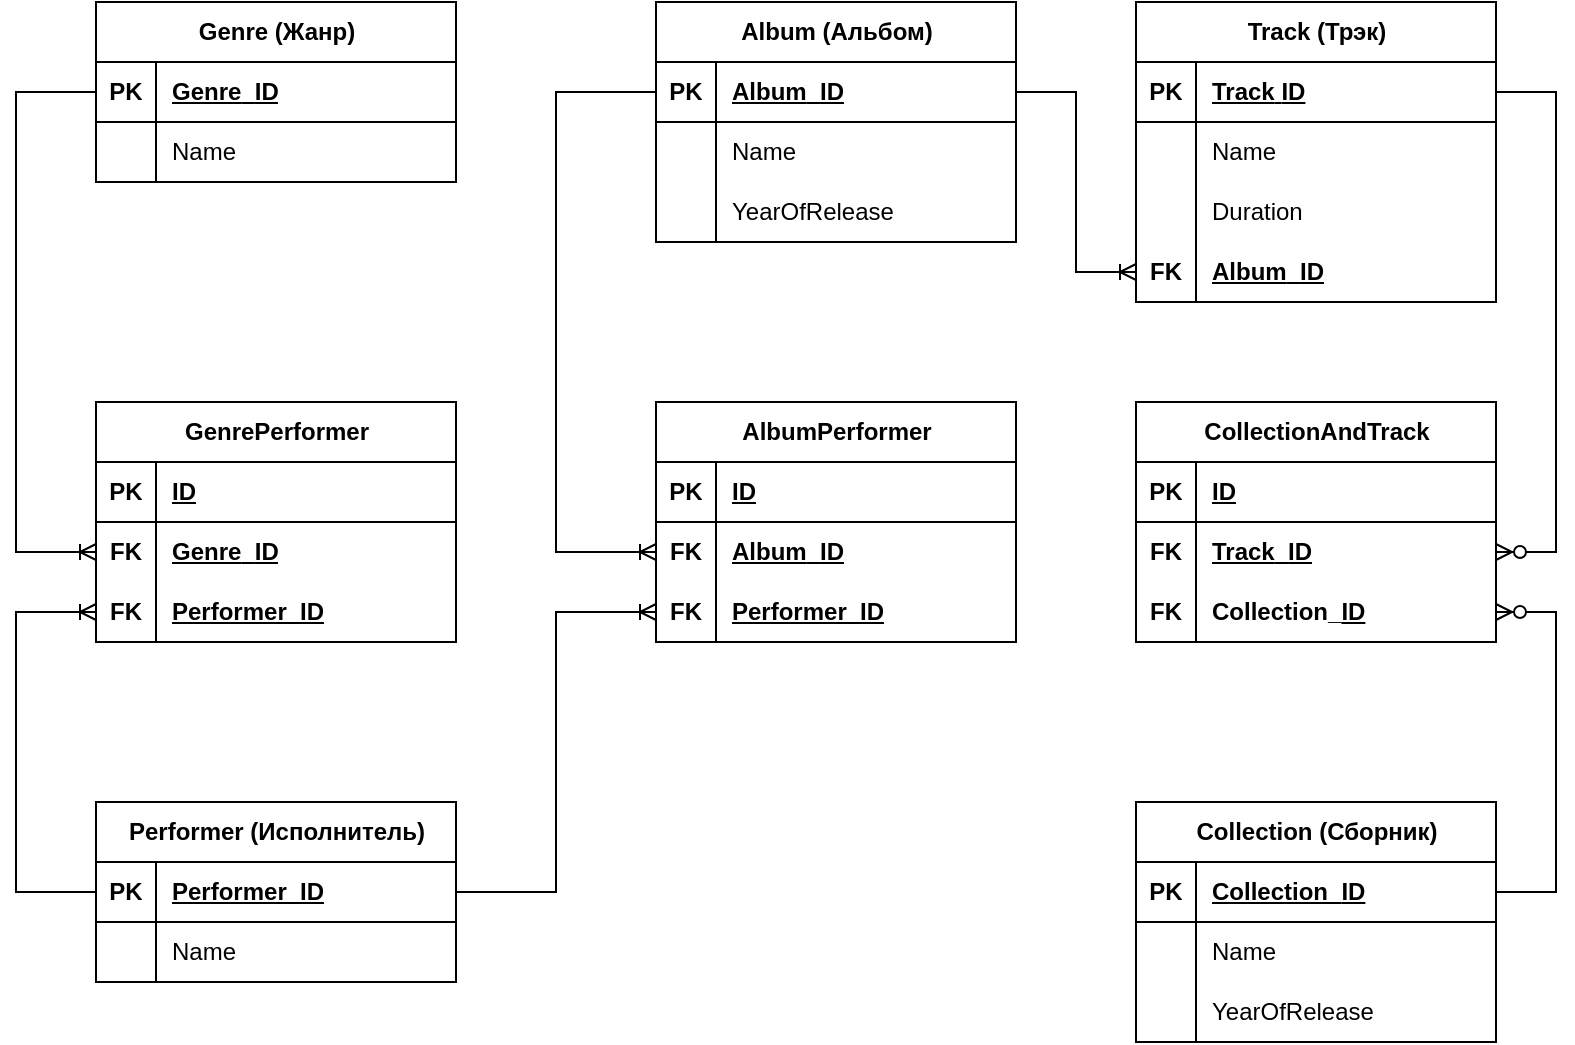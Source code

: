 <mxfile version="28.2.3">
  <diagram name="Страница — 1" id="JZxwwGBYXkmVGhj0WzC0">
    <mxGraphModel dx="1378" dy="772" grid="1" gridSize="10" guides="1" tooltips="1" connect="1" arrows="1" fold="1" page="1" pageScale="1" pageWidth="827" pageHeight="1169" math="0" shadow="0">
      <root>
        <mxCell id="0" />
        <mxCell id="1" parent="0" />
        <mxCell id="oh66TEQSNM8ofDtLwC0J-1" value="Genre (Жанр)" style="shape=table;startSize=30;container=1;collapsible=1;childLayout=tableLayout;fixedRows=1;rowLines=0;fontStyle=1;align=center;resizeLast=1;html=1;" parent="1" vertex="1">
          <mxGeometry x="80" y="80" width="180" height="90" as="geometry" />
        </mxCell>
        <mxCell id="oh66TEQSNM8ofDtLwC0J-2" value="" style="shape=tableRow;horizontal=0;startSize=0;swimlaneHead=0;swimlaneBody=0;fillColor=none;collapsible=0;dropTarget=0;points=[[0,0.5],[1,0.5]];portConstraint=eastwest;top=0;left=0;right=0;bottom=1;" parent="oh66TEQSNM8ofDtLwC0J-1" vertex="1">
          <mxGeometry y="30" width="180" height="30" as="geometry" />
        </mxCell>
        <mxCell id="oh66TEQSNM8ofDtLwC0J-3" value="PK" style="shape=partialRectangle;connectable=0;fillColor=none;top=0;left=0;bottom=0;right=0;fontStyle=1;overflow=hidden;whiteSpace=wrap;html=1;" parent="oh66TEQSNM8ofDtLwC0J-2" vertex="1">
          <mxGeometry width="30" height="30" as="geometry">
            <mxRectangle width="30" height="30" as="alternateBounds" />
          </mxGeometry>
        </mxCell>
        <mxCell id="oh66TEQSNM8ofDtLwC0J-4" value="&lt;span style=&quot;white-space-collapse: preserve;&quot; data-src-align=&quot;12:6&quot; class=&quot;aNeGP0gI0B9AV8JaHPyH&quot;&gt;&lt;span style=&quot;text-align: center; white-space: nowrap;&quot;&gt;Genre&lt;/span&gt;_&lt;/span&gt;ID" style="shape=partialRectangle;connectable=0;fillColor=none;top=0;left=0;bottom=0;right=0;align=left;spacingLeft=6;fontStyle=5;overflow=hidden;whiteSpace=wrap;html=1;" parent="oh66TEQSNM8ofDtLwC0J-2" vertex="1">
          <mxGeometry x="30" width="150" height="30" as="geometry">
            <mxRectangle width="150" height="30" as="alternateBounds" />
          </mxGeometry>
        </mxCell>
        <mxCell id="oh66TEQSNM8ofDtLwC0J-5" value="" style="shape=tableRow;horizontal=0;startSize=0;swimlaneHead=0;swimlaneBody=0;fillColor=none;collapsible=0;dropTarget=0;points=[[0,0.5],[1,0.5]];portConstraint=eastwest;top=0;left=0;right=0;bottom=0;" parent="oh66TEQSNM8ofDtLwC0J-1" vertex="1">
          <mxGeometry y="60" width="180" height="30" as="geometry" />
        </mxCell>
        <mxCell id="oh66TEQSNM8ofDtLwC0J-6" value="" style="shape=partialRectangle;connectable=0;fillColor=none;top=0;left=0;bottom=0;right=0;editable=1;overflow=hidden;whiteSpace=wrap;html=1;" parent="oh66TEQSNM8ofDtLwC0J-5" vertex="1">
          <mxGeometry width="30" height="30" as="geometry">
            <mxRectangle width="30" height="30" as="alternateBounds" />
          </mxGeometry>
        </mxCell>
        <mxCell id="oh66TEQSNM8ofDtLwC0J-7" value="Name" style="shape=partialRectangle;connectable=0;fillColor=none;top=0;left=0;bottom=0;right=0;align=left;spacingLeft=6;overflow=hidden;whiteSpace=wrap;html=1;" parent="oh66TEQSNM8ofDtLwC0J-5" vertex="1">
          <mxGeometry x="30" width="150" height="30" as="geometry">
            <mxRectangle width="150" height="30" as="alternateBounds" />
          </mxGeometry>
        </mxCell>
        <mxCell id="oh66TEQSNM8ofDtLwC0J-14" value="Performer (Исполнитель)" style="shape=table;startSize=30;container=1;collapsible=1;childLayout=tableLayout;fixedRows=1;rowLines=0;fontStyle=1;align=center;resizeLast=1;html=1;" parent="1" vertex="1">
          <mxGeometry x="80" y="480" width="180" height="90" as="geometry" />
        </mxCell>
        <mxCell id="oh66TEQSNM8ofDtLwC0J-15" value="" style="shape=tableRow;horizontal=0;startSize=0;swimlaneHead=0;swimlaneBody=0;fillColor=none;collapsible=0;dropTarget=0;points=[[0,0.5],[1,0.5]];portConstraint=eastwest;top=0;left=0;right=0;bottom=1;" parent="oh66TEQSNM8ofDtLwC0J-14" vertex="1">
          <mxGeometry y="30" width="180" height="30" as="geometry" />
        </mxCell>
        <mxCell id="oh66TEQSNM8ofDtLwC0J-16" value="PK" style="shape=partialRectangle;connectable=0;fillColor=none;top=0;left=0;bottom=0;right=0;fontStyle=1;overflow=hidden;whiteSpace=wrap;html=1;" parent="oh66TEQSNM8ofDtLwC0J-15" vertex="1">
          <mxGeometry width="30" height="30" as="geometry">
            <mxRectangle width="30" height="30" as="alternateBounds" />
          </mxGeometry>
        </mxCell>
        <mxCell id="oh66TEQSNM8ofDtLwC0J-17" value="Performer_ID" style="shape=partialRectangle;connectable=0;fillColor=none;top=0;left=0;bottom=0;right=0;align=left;spacingLeft=6;fontStyle=5;overflow=hidden;whiteSpace=wrap;html=1;" parent="oh66TEQSNM8ofDtLwC0J-15" vertex="1">
          <mxGeometry x="30" width="150" height="30" as="geometry">
            <mxRectangle width="150" height="30" as="alternateBounds" />
          </mxGeometry>
        </mxCell>
        <mxCell id="oh66TEQSNM8ofDtLwC0J-18" value="" style="shape=tableRow;horizontal=0;startSize=0;swimlaneHead=0;swimlaneBody=0;fillColor=none;collapsible=0;dropTarget=0;points=[[0,0.5],[1,0.5]];portConstraint=eastwest;top=0;left=0;right=0;bottom=0;" parent="oh66TEQSNM8ofDtLwC0J-14" vertex="1">
          <mxGeometry y="60" width="180" height="30" as="geometry" />
        </mxCell>
        <mxCell id="oh66TEQSNM8ofDtLwC0J-19" value="" style="shape=partialRectangle;connectable=0;fillColor=none;top=0;left=0;bottom=0;right=0;editable=1;overflow=hidden;whiteSpace=wrap;html=1;" parent="oh66TEQSNM8ofDtLwC0J-18" vertex="1">
          <mxGeometry width="30" height="30" as="geometry">
            <mxRectangle width="30" height="30" as="alternateBounds" />
          </mxGeometry>
        </mxCell>
        <mxCell id="oh66TEQSNM8ofDtLwC0J-20" value="Name" style="shape=partialRectangle;connectable=0;fillColor=none;top=0;left=0;bottom=0;right=0;align=left;spacingLeft=6;overflow=hidden;whiteSpace=wrap;html=1;" parent="oh66TEQSNM8ofDtLwC0J-18" vertex="1">
          <mxGeometry x="30" width="150" height="30" as="geometry">
            <mxRectangle width="150" height="30" as="alternateBounds" />
          </mxGeometry>
        </mxCell>
        <mxCell id="oh66TEQSNM8ofDtLwC0J-25" value="Аlbum (Альбом)" style="shape=table;startSize=30;container=1;collapsible=1;childLayout=tableLayout;fixedRows=1;rowLines=0;fontStyle=1;align=center;resizeLast=1;html=1;" parent="1" vertex="1">
          <mxGeometry x="360" y="80" width="180" height="120" as="geometry" />
        </mxCell>
        <mxCell id="oh66TEQSNM8ofDtLwC0J-26" value="" style="shape=tableRow;horizontal=0;startSize=0;swimlaneHead=0;swimlaneBody=0;fillColor=none;collapsible=0;dropTarget=0;points=[[0,0.5],[1,0.5]];portConstraint=eastwest;top=0;left=0;right=0;bottom=1;" parent="oh66TEQSNM8ofDtLwC0J-25" vertex="1">
          <mxGeometry y="30" width="180" height="30" as="geometry" />
        </mxCell>
        <mxCell id="oh66TEQSNM8ofDtLwC0J-27" value="PK" style="shape=partialRectangle;connectable=0;fillColor=none;top=0;left=0;bottom=0;right=0;fontStyle=1;overflow=hidden;whiteSpace=wrap;html=1;" parent="oh66TEQSNM8ofDtLwC0J-26" vertex="1">
          <mxGeometry width="30" height="30" as="geometry">
            <mxRectangle width="30" height="30" as="alternateBounds" />
          </mxGeometry>
        </mxCell>
        <mxCell id="oh66TEQSNM8ofDtLwC0J-28" value="&lt;span style=&quot;white-space-collapse: preserve;&quot; data-src-align=&quot;12:6&quot; class=&quot;aNeGP0gI0B9AV8JaHPyH&quot;&gt;&lt;span style=&quot;text-align: center; white-space: nowrap;&quot;&gt;Album&lt;/span&gt;_&lt;/span&gt;ID" style="shape=partialRectangle;connectable=0;fillColor=none;top=0;left=0;bottom=0;right=0;align=left;spacingLeft=6;fontStyle=5;overflow=hidden;whiteSpace=wrap;html=1;" parent="oh66TEQSNM8ofDtLwC0J-26" vertex="1">
          <mxGeometry x="30" width="150" height="30" as="geometry">
            <mxRectangle width="150" height="30" as="alternateBounds" />
          </mxGeometry>
        </mxCell>
        <mxCell id="oh66TEQSNM8ofDtLwC0J-29" value="" style="shape=tableRow;horizontal=0;startSize=0;swimlaneHead=0;swimlaneBody=0;fillColor=none;collapsible=0;dropTarget=0;points=[[0,0.5],[1,0.5]];portConstraint=eastwest;top=0;left=0;right=0;bottom=0;" parent="oh66TEQSNM8ofDtLwC0J-25" vertex="1">
          <mxGeometry y="60" width="180" height="30" as="geometry" />
        </mxCell>
        <mxCell id="oh66TEQSNM8ofDtLwC0J-30" value="" style="shape=partialRectangle;connectable=0;fillColor=none;top=0;left=0;bottom=0;right=0;editable=1;overflow=hidden;whiteSpace=wrap;html=1;" parent="oh66TEQSNM8ofDtLwC0J-29" vertex="1">
          <mxGeometry width="30" height="30" as="geometry">
            <mxRectangle width="30" height="30" as="alternateBounds" />
          </mxGeometry>
        </mxCell>
        <mxCell id="oh66TEQSNM8ofDtLwC0J-31" value="Name" style="shape=partialRectangle;connectable=0;fillColor=none;top=0;left=0;bottom=0;right=0;align=left;spacingLeft=6;overflow=hidden;whiteSpace=wrap;html=1;" parent="oh66TEQSNM8ofDtLwC0J-29" vertex="1">
          <mxGeometry x="30" width="150" height="30" as="geometry">
            <mxRectangle width="150" height="30" as="alternateBounds" />
          </mxGeometry>
        </mxCell>
        <mxCell id="oh66TEQSNM8ofDtLwC0J-42" value="" style="shape=tableRow;horizontal=0;startSize=0;swimlaneHead=0;swimlaneBody=0;fillColor=none;collapsible=0;dropTarget=0;points=[[0,0.5],[1,0.5]];portConstraint=eastwest;top=0;left=0;right=0;bottom=0;" parent="oh66TEQSNM8ofDtLwC0J-25" vertex="1">
          <mxGeometry y="90" width="180" height="30" as="geometry" />
        </mxCell>
        <mxCell id="oh66TEQSNM8ofDtLwC0J-43" value="" style="shape=partialRectangle;connectable=0;fillColor=none;top=0;left=0;bottom=0;right=0;editable=1;overflow=hidden;whiteSpace=wrap;html=1;" parent="oh66TEQSNM8ofDtLwC0J-42" vertex="1">
          <mxGeometry width="30" height="30" as="geometry">
            <mxRectangle width="30" height="30" as="alternateBounds" />
          </mxGeometry>
        </mxCell>
        <mxCell id="oh66TEQSNM8ofDtLwC0J-44" value="YearOfRelease" style="shape=partialRectangle;connectable=0;fillColor=none;top=0;left=0;bottom=0;right=0;align=left;spacingLeft=6;overflow=hidden;whiteSpace=wrap;html=1;" parent="oh66TEQSNM8ofDtLwC0J-42" vertex="1">
          <mxGeometry x="30" width="150" height="30" as="geometry">
            <mxRectangle width="150" height="30" as="alternateBounds" />
          </mxGeometry>
        </mxCell>
        <mxCell id="oh66TEQSNM8ofDtLwC0J-32" value="&lt;span style=&quot;white-space: pre-wrap;&quot; data-src-align=&quot;0:4&quot; class=&quot;aNeGP0gI0B9AV8JaHPyH&quot;&gt;Track&lt;/span&gt;&amp;nbsp;(Трэк)" style="shape=table;startSize=30;container=1;collapsible=1;childLayout=tableLayout;fixedRows=1;rowLines=0;fontStyle=1;align=center;resizeLast=1;html=1;" parent="1" vertex="1">
          <mxGeometry x="600" y="80" width="180" height="150" as="geometry" />
        </mxCell>
        <mxCell id="oh66TEQSNM8ofDtLwC0J-33" value="" style="shape=tableRow;horizontal=0;startSize=0;swimlaneHead=0;swimlaneBody=0;fillColor=none;collapsible=0;dropTarget=0;points=[[0,0.5],[1,0.5]];portConstraint=eastwest;top=0;left=0;right=0;bottom=1;" parent="oh66TEQSNM8ofDtLwC0J-32" vertex="1">
          <mxGeometry y="30" width="180" height="30" as="geometry" />
        </mxCell>
        <mxCell id="oh66TEQSNM8ofDtLwC0J-34" value="PK" style="shape=partialRectangle;connectable=0;fillColor=none;top=0;left=0;bottom=0;right=0;fontStyle=1;overflow=hidden;whiteSpace=wrap;html=1;" parent="oh66TEQSNM8ofDtLwC0J-33" vertex="1">
          <mxGeometry width="30" height="30" as="geometry">
            <mxRectangle width="30" height="30" as="alternateBounds" />
          </mxGeometry>
        </mxCell>
        <mxCell id="oh66TEQSNM8ofDtLwC0J-35" value="&lt;span style=&quot;text-align: center; white-space-collapse: preserve;&quot; data-src-align=&quot;0:4&quot; class=&quot;aNeGP0gI0B9AV8JaHPyH&quot;&gt;Track&lt;/span&gt;&lt;span style=&quot;text-align: center; text-wrap-mode: nowrap;&quot;&gt;&amp;nbsp;&lt;/span&gt;ID" style="shape=partialRectangle;connectable=0;fillColor=none;top=0;left=0;bottom=0;right=0;align=left;spacingLeft=6;fontStyle=5;overflow=hidden;whiteSpace=wrap;html=1;" parent="oh66TEQSNM8ofDtLwC0J-33" vertex="1">
          <mxGeometry x="30" width="150" height="30" as="geometry">
            <mxRectangle width="150" height="30" as="alternateBounds" />
          </mxGeometry>
        </mxCell>
        <mxCell id="oh66TEQSNM8ofDtLwC0J-36" value="" style="shape=tableRow;horizontal=0;startSize=0;swimlaneHead=0;swimlaneBody=0;fillColor=none;collapsible=0;dropTarget=0;points=[[0,0.5],[1,0.5]];portConstraint=eastwest;top=0;left=0;right=0;bottom=0;" parent="oh66TEQSNM8ofDtLwC0J-32" vertex="1">
          <mxGeometry y="60" width="180" height="30" as="geometry" />
        </mxCell>
        <mxCell id="oh66TEQSNM8ofDtLwC0J-37" value="" style="shape=partialRectangle;connectable=0;fillColor=none;top=0;left=0;bottom=0;right=0;editable=1;overflow=hidden;whiteSpace=wrap;html=1;" parent="oh66TEQSNM8ofDtLwC0J-36" vertex="1">
          <mxGeometry width="30" height="30" as="geometry">
            <mxRectangle width="30" height="30" as="alternateBounds" />
          </mxGeometry>
        </mxCell>
        <mxCell id="oh66TEQSNM8ofDtLwC0J-38" value="Name" style="shape=partialRectangle;connectable=0;fillColor=none;top=0;left=0;bottom=0;right=0;align=left;spacingLeft=6;overflow=hidden;whiteSpace=wrap;html=1;" parent="oh66TEQSNM8ofDtLwC0J-36" vertex="1">
          <mxGeometry x="30" width="150" height="30" as="geometry">
            <mxRectangle width="150" height="30" as="alternateBounds" />
          </mxGeometry>
        </mxCell>
        <mxCell id="oh66TEQSNM8ofDtLwC0J-39" value="" style="shape=tableRow;horizontal=0;startSize=0;swimlaneHead=0;swimlaneBody=0;fillColor=none;collapsible=0;dropTarget=0;points=[[0,0.5],[1,0.5]];portConstraint=eastwest;top=0;left=0;right=0;bottom=0;" parent="oh66TEQSNM8ofDtLwC0J-32" vertex="1">
          <mxGeometry y="90" width="180" height="30" as="geometry" />
        </mxCell>
        <mxCell id="oh66TEQSNM8ofDtLwC0J-40" value="" style="shape=partialRectangle;connectable=0;fillColor=none;top=0;left=0;bottom=0;right=0;editable=1;overflow=hidden;whiteSpace=wrap;html=1;" parent="oh66TEQSNM8ofDtLwC0J-39" vertex="1">
          <mxGeometry width="30" height="30" as="geometry">
            <mxRectangle width="30" height="30" as="alternateBounds" />
          </mxGeometry>
        </mxCell>
        <mxCell id="oh66TEQSNM8ofDtLwC0J-41" value="&lt;div style=&quot;text-align: center;&quot;&gt;&lt;span style=&quot;background-color: transparent; text-wrap-mode: nowrap;&quot;&gt;Duration&lt;/span&gt;&lt;/div&gt;" style="shape=partialRectangle;connectable=0;fillColor=none;top=0;left=0;bottom=0;right=0;align=left;spacingLeft=6;overflow=hidden;whiteSpace=wrap;html=1;" parent="oh66TEQSNM8ofDtLwC0J-39" vertex="1">
          <mxGeometry x="30" width="150" height="30" as="geometry">
            <mxRectangle width="150" height="30" as="alternateBounds" />
          </mxGeometry>
        </mxCell>
        <mxCell id="oh66TEQSNM8ofDtLwC0J-48" value="" style="shape=tableRow;horizontal=0;startSize=0;swimlaneHead=0;swimlaneBody=0;fillColor=none;collapsible=0;dropTarget=0;points=[[0,0.5],[1,0.5]];portConstraint=eastwest;top=0;left=0;right=0;bottom=0;" parent="oh66TEQSNM8ofDtLwC0J-32" vertex="1">
          <mxGeometry y="120" width="180" height="30" as="geometry" />
        </mxCell>
        <mxCell id="oh66TEQSNM8ofDtLwC0J-49" value="&lt;span style=&quot;font-weight: 700;&quot;&gt;FK&lt;/span&gt;" style="shape=partialRectangle;connectable=0;fillColor=none;top=0;left=0;bottom=0;right=0;editable=1;overflow=hidden;whiteSpace=wrap;html=1;" parent="oh66TEQSNM8ofDtLwC0J-48" vertex="1">
          <mxGeometry width="30" height="30" as="geometry">
            <mxRectangle width="30" height="30" as="alternateBounds" />
          </mxGeometry>
        </mxCell>
        <mxCell id="oh66TEQSNM8ofDtLwC0J-50" value="&lt;u&gt;&lt;span style=&quot;font-weight: 700; white-space-collapse: preserve;&quot; data-src-align=&quot;12:6&quot; class=&quot;aNeGP0gI0B9AV8JaHPyH&quot;&gt;&lt;span style=&quot;text-align: center; white-space: nowrap;&quot;&gt;Album&lt;/span&gt;_&lt;/span&gt;&lt;span style=&quot;font-weight: 700;&quot;&gt;ID&lt;/span&gt;&lt;/u&gt;" style="shape=partialRectangle;connectable=0;fillColor=none;top=0;left=0;bottom=0;right=0;align=left;spacingLeft=6;overflow=hidden;whiteSpace=wrap;html=1;" parent="oh66TEQSNM8ofDtLwC0J-48" vertex="1">
          <mxGeometry x="30" width="150" height="30" as="geometry">
            <mxRectangle width="150" height="30" as="alternateBounds" />
          </mxGeometry>
        </mxCell>
        <mxCell id="oh66TEQSNM8ofDtLwC0J-52" value="" style="edgeStyle=elbowEdgeStyle;fontSize=12;html=1;endArrow=ERoneToMany;rounded=0;entryX=0;entryY=0.5;entryDx=0;entryDy=0;exitX=0;exitY=0.5;exitDx=0;exitDy=0;" parent="1" source="oh66TEQSNM8ofDtLwC0J-2" target="oh66TEQSNM8ofDtLwC0J-59" edge="1">
          <mxGeometry width="100" height="100" relative="1" as="geometry">
            <mxPoint x="20" y="130" as="sourcePoint" />
            <mxPoint x="20" y="390" as="targetPoint" />
            <Array as="points">
              <mxPoint x="40" y="255" />
            </Array>
          </mxGeometry>
        </mxCell>
        <mxCell id="oh66TEQSNM8ofDtLwC0J-54" value="" style="edgeStyle=elbowEdgeStyle;fontSize=12;html=1;endArrow=ERoneToMany;rounded=0;exitX=1;exitY=0.5;exitDx=0;exitDy=0;entryX=0;entryY=0.5;entryDx=0;entryDy=0;" parent="1" source="oh66TEQSNM8ofDtLwC0J-15" target="oh66TEQSNM8ofDtLwC0J-73" edge="1">
          <mxGeometry width="100" height="100" relative="1" as="geometry">
            <mxPoint x="240" y="630" as="sourcePoint" />
            <mxPoint x="340" y="530" as="targetPoint" />
          </mxGeometry>
        </mxCell>
        <mxCell id="oh66TEQSNM8ofDtLwC0J-55" value="GenrePerformer" style="shape=table;startSize=30;container=1;collapsible=1;childLayout=tableLayout;fixedRows=1;rowLines=0;fontStyle=1;align=center;resizeLast=1;html=1;" parent="1" vertex="1">
          <mxGeometry x="80" y="280" width="180" height="120" as="geometry" />
        </mxCell>
        <mxCell id="oh66TEQSNM8ofDtLwC0J-56" value="" style="shape=tableRow;horizontal=0;startSize=0;swimlaneHead=0;swimlaneBody=0;fillColor=none;collapsible=0;dropTarget=0;points=[[0,0.5],[1,0.5]];portConstraint=eastwest;top=0;left=0;right=0;bottom=1;" parent="oh66TEQSNM8ofDtLwC0J-55" vertex="1">
          <mxGeometry y="30" width="180" height="30" as="geometry" />
        </mxCell>
        <mxCell id="oh66TEQSNM8ofDtLwC0J-57" value="PK" style="shape=partialRectangle;connectable=0;fillColor=none;top=0;left=0;bottom=0;right=0;fontStyle=1;overflow=hidden;whiteSpace=wrap;html=1;" parent="oh66TEQSNM8ofDtLwC0J-56" vertex="1">
          <mxGeometry width="30" height="30" as="geometry">
            <mxRectangle width="30" height="30" as="alternateBounds" />
          </mxGeometry>
        </mxCell>
        <mxCell id="oh66TEQSNM8ofDtLwC0J-58" value="ID" style="shape=partialRectangle;connectable=0;fillColor=none;top=0;left=0;bottom=0;right=0;align=left;spacingLeft=6;fontStyle=5;overflow=hidden;whiteSpace=wrap;html=1;" parent="oh66TEQSNM8ofDtLwC0J-56" vertex="1">
          <mxGeometry x="30" width="150" height="30" as="geometry">
            <mxRectangle width="150" height="30" as="alternateBounds" />
          </mxGeometry>
        </mxCell>
        <mxCell id="oh66TEQSNM8ofDtLwC0J-59" value="" style="shape=tableRow;horizontal=0;startSize=0;swimlaneHead=0;swimlaneBody=0;fillColor=none;collapsible=0;dropTarget=0;points=[[0,0.5],[1,0.5]];portConstraint=eastwest;top=0;left=0;right=0;bottom=0;" parent="oh66TEQSNM8ofDtLwC0J-55" vertex="1">
          <mxGeometry y="60" width="180" height="30" as="geometry" />
        </mxCell>
        <mxCell id="oh66TEQSNM8ofDtLwC0J-60" value="&lt;span style=&quot;font-weight: 700;&quot;&gt;FK&lt;/span&gt;" style="shape=partialRectangle;connectable=0;fillColor=none;top=0;left=0;bottom=0;right=0;editable=1;overflow=hidden;whiteSpace=wrap;html=1;" parent="oh66TEQSNM8ofDtLwC0J-59" vertex="1">
          <mxGeometry width="30" height="30" as="geometry">
            <mxRectangle width="30" height="30" as="alternateBounds" />
          </mxGeometry>
        </mxCell>
        <mxCell id="oh66TEQSNM8ofDtLwC0J-61" value="&lt;u&gt;&lt;span style=&quot;font-weight: 700; white-space-collapse: preserve;&quot; data-src-align=&quot;12:6&quot; class=&quot;aNeGP0gI0B9AV8JaHPyH&quot;&gt;&lt;span style=&quot;text-align: center; white-space: nowrap;&quot;&gt;Genre&lt;/span&gt;_&lt;/span&gt;&lt;span style=&quot;font-weight: 700;&quot;&gt;ID&lt;/span&gt;&lt;/u&gt;" style="shape=partialRectangle;connectable=0;fillColor=none;top=0;left=0;bottom=0;right=0;align=left;spacingLeft=6;overflow=hidden;whiteSpace=wrap;html=1;" parent="oh66TEQSNM8ofDtLwC0J-59" vertex="1">
          <mxGeometry x="30" width="150" height="30" as="geometry">
            <mxRectangle width="150" height="30" as="alternateBounds" />
          </mxGeometry>
        </mxCell>
        <mxCell id="oh66TEQSNM8ofDtLwC0J-62" value="" style="shape=tableRow;horizontal=0;startSize=0;swimlaneHead=0;swimlaneBody=0;fillColor=none;collapsible=0;dropTarget=0;points=[[0,0.5],[1,0.5]];portConstraint=eastwest;top=0;left=0;right=0;bottom=0;" parent="oh66TEQSNM8ofDtLwC0J-55" vertex="1">
          <mxGeometry y="90" width="180" height="30" as="geometry" />
        </mxCell>
        <mxCell id="oh66TEQSNM8ofDtLwC0J-63" value="&lt;span style=&quot;font-weight: 700;&quot;&gt;FK&lt;/span&gt;" style="shape=partialRectangle;connectable=0;fillColor=none;top=0;left=0;bottom=0;right=0;editable=1;overflow=hidden;whiteSpace=wrap;html=1;" parent="oh66TEQSNM8ofDtLwC0J-62" vertex="1">
          <mxGeometry width="30" height="30" as="geometry">
            <mxRectangle width="30" height="30" as="alternateBounds" />
          </mxGeometry>
        </mxCell>
        <mxCell id="oh66TEQSNM8ofDtLwC0J-64" value="&lt;span style=&quot;font-weight: 700; text-decoration-line: underline;&quot;&gt;Performer_ID&lt;/span&gt;" style="shape=partialRectangle;connectable=0;fillColor=none;top=0;left=0;bottom=0;right=0;align=left;spacingLeft=6;overflow=hidden;whiteSpace=wrap;html=1;" parent="oh66TEQSNM8ofDtLwC0J-62" vertex="1">
          <mxGeometry x="30" width="150" height="30" as="geometry">
            <mxRectangle width="150" height="30" as="alternateBounds" />
          </mxGeometry>
        </mxCell>
        <mxCell id="oh66TEQSNM8ofDtLwC0J-65" value="" style="edgeStyle=elbowEdgeStyle;fontSize=12;html=1;endArrow=ERoneToMany;rounded=0;exitX=0;exitY=0.5;exitDx=0;exitDy=0;entryX=0;entryY=0.5;entryDx=0;entryDy=0;" parent="1" source="oh66TEQSNM8ofDtLwC0J-15" target="oh66TEQSNM8ofDtLwC0J-62" edge="1">
          <mxGeometry width="100" height="100" relative="1" as="geometry">
            <mxPoint x="280" y="410" as="sourcePoint" />
            <mxPoint x="380" y="310" as="targetPoint" />
            <Array as="points">
              <mxPoint x="40" y="430" />
            </Array>
          </mxGeometry>
        </mxCell>
        <mxCell id="oh66TEQSNM8ofDtLwC0J-66" value="AlbumPerformer" style="shape=table;startSize=30;container=1;collapsible=1;childLayout=tableLayout;fixedRows=1;rowLines=0;fontStyle=1;align=center;resizeLast=1;html=1;" parent="1" vertex="1">
          <mxGeometry x="360" y="280" width="180" height="120" as="geometry" />
        </mxCell>
        <mxCell id="oh66TEQSNM8ofDtLwC0J-67" value="" style="shape=tableRow;horizontal=0;startSize=0;swimlaneHead=0;swimlaneBody=0;fillColor=none;collapsible=0;dropTarget=0;points=[[0,0.5],[1,0.5]];portConstraint=eastwest;top=0;left=0;right=0;bottom=1;" parent="oh66TEQSNM8ofDtLwC0J-66" vertex="1">
          <mxGeometry y="30" width="180" height="30" as="geometry" />
        </mxCell>
        <mxCell id="oh66TEQSNM8ofDtLwC0J-68" value="PK" style="shape=partialRectangle;connectable=0;fillColor=none;top=0;left=0;bottom=0;right=0;fontStyle=1;overflow=hidden;whiteSpace=wrap;html=1;" parent="oh66TEQSNM8ofDtLwC0J-67" vertex="1">
          <mxGeometry width="30" height="30" as="geometry">
            <mxRectangle width="30" height="30" as="alternateBounds" />
          </mxGeometry>
        </mxCell>
        <mxCell id="oh66TEQSNM8ofDtLwC0J-69" value="ID" style="shape=partialRectangle;connectable=0;fillColor=none;top=0;left=0;bottom=0;right=0;align=left;spacingLeft=6;fontStyle=5;overflow=hidden;whiteSpace=wrap;html=1;" parent="oh66TEQSNM8ofDtLwC0J-67" vertex="1">
          <mxGeometry x="30" width="150" height="30" as="geometry">
            <mxRectangle width="150" height="30" as="alternateBounds" />
          </mxGeometry>
        </mxCell>
        <mxCell id="oh66TEQSNM8ofDtLwC0J-70" value="" style="shape=tableRow;horizontal=0;startSize=0;swimlaneHead=0;swimlaneBody=0;fillColor=none;collapsible=0;dropTarget=0;points=[[0,0.5],[1,0.5]];portConstraint=eastwest;top=0;left=0;right=0;bottom=0;" parent="oh66TEQSNM8ofDtLwC0J-66" vertex="1">
          <mxGeometry y="60" width="180" height="30" as="geometry" />
        </mxCell>
        <mxCell id="oh66TEQSNM8ofDtLwC0J-71" value="&lt;span style=&quot;font-weight: 700;&quot;&gt;FK&lt;/span&gt;" style="shape=partialRectangle;connectable=0;fillColor=none;top=0;left=0;bottom=0;right=0;editable=1;overflow=hidden;whiteSpace=wrap;html=1;" parent="oh66TEQSNM8ofDtLwC0J-70" vertex="1">
          <mxGeometry width="30" height="30" as="geometry">
            <mxRectangle width="30" height="30" as="alternateBounds" />
          </mxGeometry>
        </mxCell>
        <mxCell id="oh66TEQSNM8ofDtLwC0J-72" value="&lt;u&gt;&lt;span style=&quot;font-weight: 700; white-space-collapse: preserve;&quot; data-src-align=&quot;12:6&quot; class=&quot;aNeGP0gI0B9AV8JaHPyH&quot;&gt;&lt;span style=&quot;text-align: center; white-space: nowrap;&quot;&gt;Album&lt;/span&gt;_&lt;/span&gt;&lt;span style=&quot;font-weight: 700;&quot;&gt;ID&lt;/span&gt;&lt;/u&gt;" style="shape=partialRectangle;connectable=0;fillColor=none;top=0;left=0;bottom=0;right=0;align=left;spacingLeft=6;overflow=hidden;whiteSpace=wrap;html=1;" parent="oh66TEQSNM8ofDtLwC0J-70" vertex="1">
          <mxGeometry x="30" width="150" height="30" as="geometry">
            <mxRectangle width="150" height="30" as="alternateBounds" />
          </mxGeometry>
        </mxCell>
        <mxCell id="oh66TEQSNM8ofDtLwC0J-73" value="" style="shape=tableRow;horizontal=0;startSize=0;swimlaneHead=0;swimlaneBody=0;fillColor=none;collapsible=0;dropTarget=0;points=[[0,0.5],[1,0.5]];portConstraint=eastwest;top=0;left=0;right=0;bottom=0;" parent="oh66TEQSNM8ofDtLwC0J-66" vertex="1">
          <mxGeometry y="90" width="180" height="30" as="geometry" />
        </mxCell>
        <mxCell id="oh66TEQSNM8ofDtLwC0J-74" value="&lt;span style=&quot;font-weight: 700;&quot;&gt;FK&lt;/span&gt;" style="shape=partialRectangle;connectable=0;fillColor=none;top=0;left=0;bottom=0;right=0;editable=1;overflow=hidden;whiteSpace=wrap;html=1;" parent="oh66TEQSNM8ofDtLwC0J-73" vertex="1">
          <mxGeometry width="30" height="30" as="geometry">
            <mxRectangle width="30" height="30" as="alternateBounds" />
          </mxGeometry>
        </mxCell>
        <mxCell id="oh66TEQSNM8ofDtLwC0J-75" value="&lt;span style=&quot;font-weight: 700; text-decoration-line: underline;&quot;&gt;Performer_ID&lt;/span&gt;" style="shape=partialRectangle;connectable=0;fillColor=none;top=0;left=0;bottom=0;right=0;align=left;spacingLeft=6;overflow=hidden;whiteSpace=wrap;html=1;" parent="oh66TEQSNM8ofDtLwC0J-73" vertex="1">
          <mxGeometry x="30" width="150" height="30" as="geometry">
            <mxRectangle width="150" height="30" as="alternateBounds" />
          </mxGeometry>
        </mxCell>
        <mxCell id="oh66TEQSNM8ofDtLwC0J-76" value="" style="edgeStyle=elbowEdgeStyle;fontSize=12;html=1;endArrow=ERoneToMany;rounded=0;exitX=0;exitY=0.5;exitDx=0;exitDy=0;entryX=0;entryY=0.5;entryDx=0;entryDy=0;" parent="1" source="oh66TEQSNM8ofDtLwC0J-26" target="oh66TEQSNM8ofDtLwC0J-70" edge="1">
          <mxGeometry width="100" height="100" relative="1" as="geometry">
            <mxPoint x="280" y="450" as="sourcePoint" />
            <mxPoint x="380" y="350" as="targetPoint" />
            <Array as="points">
              <mxPoint x="310" y="240" />
            </Array>
          </mxGeometry>
        </mxCell>
        <mxCell id="oh66TEQSNM8ofDtLwC0J-77" value="" style="edgeStyle=elbowEdgeStyle;fontSize=12;html=1;endArrow=ERoneToMany;rounded=0;exitX=1;exitY=0.5;exitDx=0;exitDy=0;entryX=0;entryY=0.5;entryDx=0;entryDy=0;" parent="1" source="oh66TEQSNM8ofDtLwC0J-26" target="oh66TEQSNM8ofDtLwC0J-48" edge="1">
          <mxGeometry width="100" height="100" relative="1" as="geometry">
            <mxPoint x="360" y="450" as="sourcePoint" />
            <mxPoint x="460" y="350" as="targetPoint" />
          </mxGeometry>
        </mxCell>
        <mxCell id="gLcpXRUaAsyXNCvBnKYy-1" value="Collection (Сборник)" style="shape=table;startSize=30;container=1;collapsible=1;childLayout=tableLayout;fixedRows=1;rowLines=0;fontStyle=1;align=center;resizeLast=1;html=1;" parent="1" vertex="1">
          <mxGeometry x="600" y="480" width="180" height="120" as="geometry" />
        </mxCell>
        <mxCell id="gLcpXRUaAsyXNCvBnKYy-2" value="" style="shape=tableRow;horizontal=0;startSize=0;swimlaneHead=0;swimlaneBody=0;fillColor=none;collapsible=0;dropTarget=0;points=[[0,0.5],[1,0.5]];portConstraint=eastwest;top=0;left=0;right=0;bottom=1;" parent="gLcpXRUaAsyXNCvBnKYy-1" vertex="1">
          <mxGeometry y="30" width="180" height="30" as="geometry" />
        </mxCell>
        <mxCell id="gLcpXRUaAsyXNCvBnKYy-3" value="PK" style="shape=partialRectangle;connectable=0;fillColor=none;top=0;left=0;bottom=0;right=0;fontStyle=1;overflow=hidden;whiteSpace=wrap;html=1;" parent="gLcpXRUaAsyXNCvBnKYy-2" vertex="1">
          <mxGeometry width="30" height="30" as="geometry">
            <mxRectangle width="30" height="30" as="alternateBounds" />
          </mxGeometry>
        </mxCell>
        <mxCell id="gLcpXRUaAsyXNCvBnKYy-4" value="&lt;span style=&quot;text-align: center; text-wrap-mode: nowrap;&quot;&gt;Collection_&lt;/span&gt;ID" style="shape=partialRectangle;connectable=0;fillColor=none;top=0;left=0;bottom=0;right=0;align=left;spacingLeft=6;fontStyle=5;overflow=hidden;whiteSpace=wrap;html=1;" parent="gLcpXRUaAsyXNCvBnKYy-2" vertex="1">
          <mxGeometry x="30" width="150" height="30" as="geometry">
            <mxRectangle width="150" height="30" as="alternateBounds" />
          </mxGeometry>
        </mxCell>
        <mxCell id="gLcpXRUaAsyXNCvBnKYy-5" value="" style="shape=tableRow;horizontal=0;startSize=0;swimlaneHead=0;swimlaneBody=0;fillColor=none;collapsible=0;dropTarget=0;points=[[0,0.5],[1,0.5]];portConstraint=eastwest;top=0;left=0;right=0;bottom=0;" parent="gLcpXRUaAsyXNCvBnKYy-1" vertex="1">
          <mxGeometry y="60" width="180" height="30" as="geometry" />
        </mxCell>
        <mxCell id="gLcpXRUaAsyXNCvBnKYy-6" value="" style="shape=partialRectangle;connectable=0;fillColor=none;top=0;left=0;bottom=0;right=0;editable=1;overflow=hidden;whiteSpace=wrap;html=1;" parent="gLcpXRUaAsyXNCvBnKYy-5" vertex="1">
          <mxGeometry width="30" height="30" as="geometry">
            <mxRectangle width="30" height="30" as="alternateBounds" />
          </mxGeometry>
        </mxCell>
        <mxCell id="gLcpXRUaAsyXNCvBnKYy-7" value="Name" style="shape=partialRectangle;connectable=0;fillColor=none;top=0;left=0;bottom=0;right=0;align=left;spacingLeft=6;overflow=hidden;whiteSpace=wrap;html=1;" parent="gLcpXRUaAsyXNCvBnKYy-5" vertex="1">
          <mxGeometry x="30" width="150" height="30" as="geometry">
            <mxRectangle width="150" height="30" as="alternateBounds" />
          </mxGeometry>
        </mxCell>
        <mxCell id="gLcpXRUaAsyXNCvBnKYy-8" value="" style="shape=tableRow;horizontal=0;startSize=0;swimlaneHead=0;swimlaneBody=0;fillColor=none;collapsible=0;dropTarget=0;points=[[0,0.5],[1,0.5]];portConstraint=eastwest;top=0;left=0;right=0;bottom=0;" parent="gLcpXRUaAsyXNCvBnKYy-1" vertex="1">
          <mxGeometry y="90" width="180" height="30" as="geometry" />
        </mxCell>
        <mxCell id="gLcpXRUaAsyXNCvBnKYy-9" value="" style="shape=partialRectangle;connectable=0;fillColor=none;top=0;left=0;bottom=0;right=0;editable=1;overflow=hidden;whiteSpace=wrap;html=1;" parent="gLcpXRUaAsyXNCvBnKYy-8" vertex="1">
          <mxGeometry width="30" height="30" as="geometry">
            <mxRectangle width="30" height="30" as="alternateBounds" />
          </mxGeometry>
        </mxCell>
        <mxCell id="gLcpXRUaAsyXNCvBnKYy-10" value="YearOfRelease" style="shape=partialRectangle;connectable=0;fillColor=none;top=0;left=0;bottom=0;right=0;align=left;spacingLeft=6;overflow=hidden;whiteSpace=wrap;html=1;" parent="gLcpXRUaAsyXNCvBnKYy-8" vertex="1">
          <mxGeometry x="30" width="150" height="30" as="geometry">
            <mxRectangle width="150" height="30" as="alternateBounds" />
          </mxGeometry>
        </mxCell>
        <mxCell id="gLcpXRUaAsyXNCvBnKYy-11" value="CollectionAndTrack" style="shape=table;startSize=30;container=1;collapsible=1;childLayout=tableLayout;fixedRows=1;rowLines=0;fontStyle=1;align=center;resizeLast=1;html=1;" parent="1" vertex="1">
          <mxGeometry x="600" y="280" width="180" height="120" as="geometry" />
        </mxCell>
        <mxCell id="gLcpXRUaAsyXNCvBnKYy-12" value="" style="shape=tableRow;horizontal=0;startSize=0;swimlaneHead=0;swimlaneBody=0;fillColor=none;collapsible=0;dropTarget=0;points=[[0,0.5],[1,0.5]];portConstraint=eastwest;top=0;left=0;right=0;bottom=1;" parent="gLcpXRUaAsyXNCvBnKYy-11" vertex="1">
          <mxGeometry y="30" width="180" height="30" as="geometry" />
        </mxCell>
        <mxCell id="gLcpXRUaAsyXNCvBnKYy-13" value="PK" style="shape=partialRectangle;connectable=0;fillColor=none;top=0;left=0;bottom=0;right=0;fontStyle=1;overflow=hidden;whiteSpace=wrap;html=1;" parent="gLcpXRUaAsyXNCvBnKYy-12" vertex="1">
          <mxGeometry width="30" height="30" as="geometry">
            <mxRectangle width="30" height="30" as="alternateBounds" />
          </mxGeometry>
        </mxCell>
        <mxCell id="gLcpXRUaAsyXNCvBnKYy-14" value="ID" style="shape=partialRectangle;connectable=0;fillColor=none;top=0;left=0;bottom=0;right=0;align=left;spacingLeft=6;fontStyle=5;overflow=hidden;whiteSpace=wrap;html=1;" parent="gLcpXRUaAsyXNCvBnKYy-12" vertex="1">
          <mxGeometry x="30" width="150" height="30" as="geometry">
            <mxRectangle width="150" height="30" as="alternateBounds" />
          </mxGeometry>
        </mxCell>
        <mxCell id="gLcpXRUaAsyXNCvBnKYy-15" value="" style="shape=tableRow;horizontal=0;startSize=0;swimlaneHead=0;swimlaneBody=0;fillColor=none;collapsible=0;dropTarget=0;points=[[0,0.5],[1,0.5]];portConstraint=eastwest;top=0;left=0;right=0;bottom=0;" parent="gLcpXRUaAsyXNCvBnKYy-11" vertex="1">
          <mxGeometry y="60" width="180" height="30" as="geometry" />
        </mxCell>
        <mxCell id="gLcpXRUaAsyXNCvBnKYy-16" value="&lt;span style=&quot;font-weight: 700;&quot;&gt;FK&lt;/span&gt;" style="shape=partialRectangle;connectable=0;fillColor=none;top=0;left=0;bottom=0;right=0;editable=1;overflow=hidden;whiteSpace=wrap;html=1;" parent="gLcpXRUaAsyXNCvBnKYy-15" vertex="1">
          <mxGeometry width="30" height="30" as="geometry">
            <mxRectangle width="30" height="30" as="alternateBounds" />
          </mxGeometry>
        </mxCell>
        <mxCell id="gLcpXRUaAsyXNCvBnKYy-17" value="&lt;u&gt;&lt;span style=&quot;font-weight: 700; white-space-collapse: preserve;&quot; data-src-align=&quot;12:6&quot; class=&quot;aNeGP0gI0B9AV8JaHPyH&quot;&gt;&lt;span style=&quot;text-align: center; white-space: nowrap;&quot;&gt;Track&lt;/span&gt;_&lt;/span&gt;&lt;span style=&quot;font-weight: 700;&quot;&gt;ID&lt;/span&gt;&lt;/u&gt;" style="shape=partialRectangle;connectable=0;fillColor=none;top=0;left=0;bottom=0;right=0;align=left;spacingLeft=6;overflow=hidden;whiteSpace=wrap;html=1;" parent="gLcpXRUaAsyXNCvBnKYy-15" vertex="1">
          <mxGeometry x="30" width="150" height="30" as="geometry">
            <mxRectangle width="150" height="30" as="alternateBounds" />
          </mxGeometry>
        </mxCell>
        <mxCell id="gLcpXRUaAsyXNCvBnKYy-18" value="" style="shape=tableRow;horizontal=0;startSize=0;swimlaneHead=0;swimlaneBody=0;fillColor=none;collapsible=0;dropTarget=0;points=[[0,0.5],[1,0.5]];portConstraint=eastwest;top=0;left=0;right=0;bottom=0;" parent="gLcpXRUaAsyXNCvBnKYy-11" vertex="1">
          <mxGeometry y="90" width="180" height="30" as="geometry" />
        </mxCell>
        <mxCell id="gLcpXRUaAsyXNCvBnKYy-19" value="&lt;span style=&quot;font-weight: 700;&quot;&gt;FK&lt;/span&gt;" style="shape=partialRectangle;connectable=0;fillColor=none;top=0;left=0;bottom=0;right=0;editable=1;overflow=hidden;whiteSpace=wrap;html=1;" parent="gLcpXRUaAsyXNCvBnKYy-18" vertex="1">
          <mxGeometry width="30" height="30" as="geometry">
            <mxRectangle width="30" height="30" as="alternateBounds" />
          </mxGeometry>
        </mxCell>
        <mxCell id="gLcpXRUaAsyXNCvBnKYy-20" value="&lt;span style=&quot;font-weight: 700; text-wrap-mode: nowrap; text-align: center;&quot;&gt;Collection_&lt;/span&gt;&lt;span style=&quot;font-weight: 700; text-decoration-line: underline;&quot;&gt;ID&lt;/span&gt;" style="shape=partialRectangle;connectable=0;fillColor=none;top=0;left=0;bottom=0;right=0;align=left;spacingLeft=6;overflow=hidden;whiteSpace=wrap;html=1;" parent="gLcpXRUaAsyXNCvBnKYy-18" vertex="1">
          <mxGeometry x="30" width="150" height="30" as="geometry">
            <mxRectangle width="150" height="30" as="alternateBounds" />
          </mxGeometry>
        </mxCell>
        <mxCell id="gLcpXRUaAsyXNCvBnKYy-21" value="" style="edgeStyle=elbowEdgeStyle;fontSize=12;html=1;endArrow=ERzeroToMany;endFill=1;rounded=0;exitX=1;exitY=0.5;exitDx=0;exitDy=0;entryX=1;entryY=0.5;entryDx=0;entryDy=0;" parent="1" source="oh66TEQSNM8ofDtLwC0J-33" target="gLcpXRUaAsyXNCvBnKYy-15" edge="1">
          <mxGeometry width="100" height="100" relative="1" as="geometry">
            <mxPoint x="560" y="130" as="sourcePoint" />
            <mxPoint x="560" y="360" as="targetPoint" />
            <Array as="points">
              <mxPoint x="810" y="260" />
            </Array>
          </mxGeometry>
        </mxCell>
        <mxCell id="gLcpXRUaAsyXNCvBnKYy-22" value="" style="edgeStyle=elbowEdgeStyle;fontSize=12;html=1;endArrow=ERzeroToMany;endFill=1;rounded=0;entryX=1;entryY=0.5;entryDx=0;entryDy=0;exitX=1;exitY=0.5;exitDx=0;exitDy=0;" parent="1" source="gLcpXRUaAsyXNCvBnKYy-2" target="gLcpXRUaAsyXNCvBnKYy-18" edge="1">
          <mxGeometry width="100" height="100" relative="1" as="geometry">
            <mxPoint x="790" y="390" as="sourcePoint" />
            <mxPoint x="780" y="650" as="targetPoint" />
            <Array as="points">
              <mxPoint x="810" y="555" />
            </Array>
          </mxGeometry>
        </mxCell>
      </root>
    </mxGraphModel>
  </diagram>
</mxfile>

